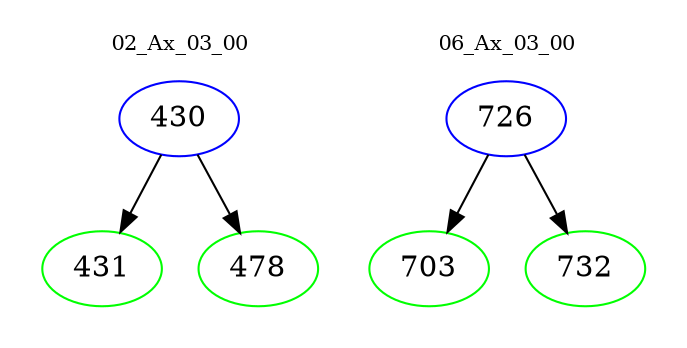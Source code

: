 digraph{
subgraph cluster_0 {
color = white
label = "02_Ax_03_00";
fontsize=10;
T0_430 [label="430", color="blue"]
T0_430 -> T0_431 [color="black"]
T0_431 [label="431", color="green"]
T0_430 -> T0_478 [color="black"]
T0_478 [label="478", color="green"]
}
subgraph cluster_1 {
color = white
label = "06_Ax_03_00";
fontsize=10;
T1_726 [label="726", color="blue"]
T1_726 -> T1_703 [color="black"]
T1_703 [label="703", color="green"]
T1_726 -> T1_732 [color="black"]
T1_732 [label="732", color="green"]
}
}
